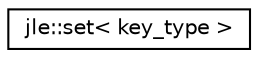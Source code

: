 digraph "Graphical Class Hierarchy"
{
  edge [fontname="Helvetica",fontsize="10",labelfontname="Helvetica",labelfontsize="10"];
  node [fontname="Helvetica",fontsize="10",shape=record];
  rankdir="LR";
  Node1 [label="jle::set\< key_type \>",height=0.2,width=0.4,color="black", fillcolor="white", style="filled",URL="$classjle_1_1set.html"];
}
